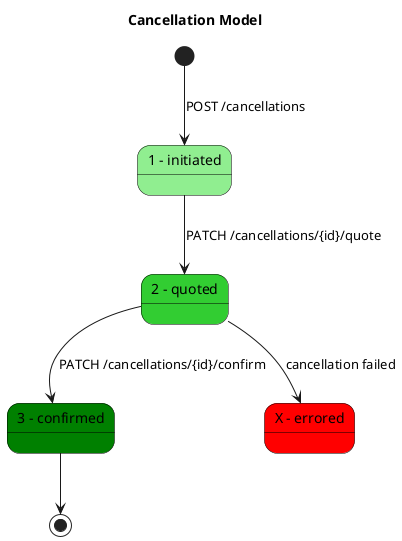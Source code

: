 @startuml

' in order to change this diagram, please got to http://www.planttext.com
skinparam state {
  StartColor Black
  EndColor Black
  BackgroundColor LightYellow
  BackgroundColor<<Initiated>> LightGreen
  BackgroundColor<<Quoted>> LimeGreen
  BackgroundColor<<Confirmed>> Green
  BackgroundColor<<Errored>> Red
  BorderColor Black
  FontName Impact
}
title Cancellation Model
state "1 - initiated" as Initiated<<Initiated>>
state "2 - quoted" as Quoted <<Quoted>>
state "3 - confirmed" as Confirmed <<Confirmed>>
state "X - errored" as Errored <<Errored>>

' non nominal case
Quoted --> Errored : cancellation failed

[*] -down->Initiated: POST /cancellations
Initiated -down-> Quoted : PATCH /cancellations/{id}/quote
Quoted -down-> Confirmed : PATCH /cancellations/{id}/confirm
Confirmed -down-> [*]

@enduml
